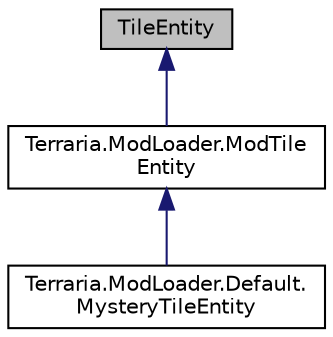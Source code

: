 digraph "TileEntity"
{
  edge [fontname="Helvetica",fontsize="10",labelfontname="Helvetica",labelfontsize="10"];
  node [fontname="Helvetica",fontsize="10",shape=record];
  Node0 [label="TileEntity",height=0.2,width=0.4,color="black", fillcolor="grey75", style="filled", fontcolor="black"];
  Node0 -> Node1 [dir="back",color="midnightblue",fontsize="10",style="solid",fontname="Helvetica"];
  Node1 [label="Terraria.ModLoader.ModTile\lEntity",height=0.2,width=0.4,color="black", fillcolor="white", style="filled",URL="$class_terraria_1_1_mod_loader_1_1_mod_tile_entity.html"];
  Node1 -> Node2 [dir="back",color="midnightblue",fontsize="10",style="solid",fontname="Helvetica"];
  Node2 [label="Terraria.ModLoader.Default.\lMysteryTileEntity",height=0.2,width=0.4,color="black", fillcolor="white", style="filled",URL="$class_terraria_1_1_mod_loader_1_1_default_1_1_mystery_tile_entity.html"];
}
